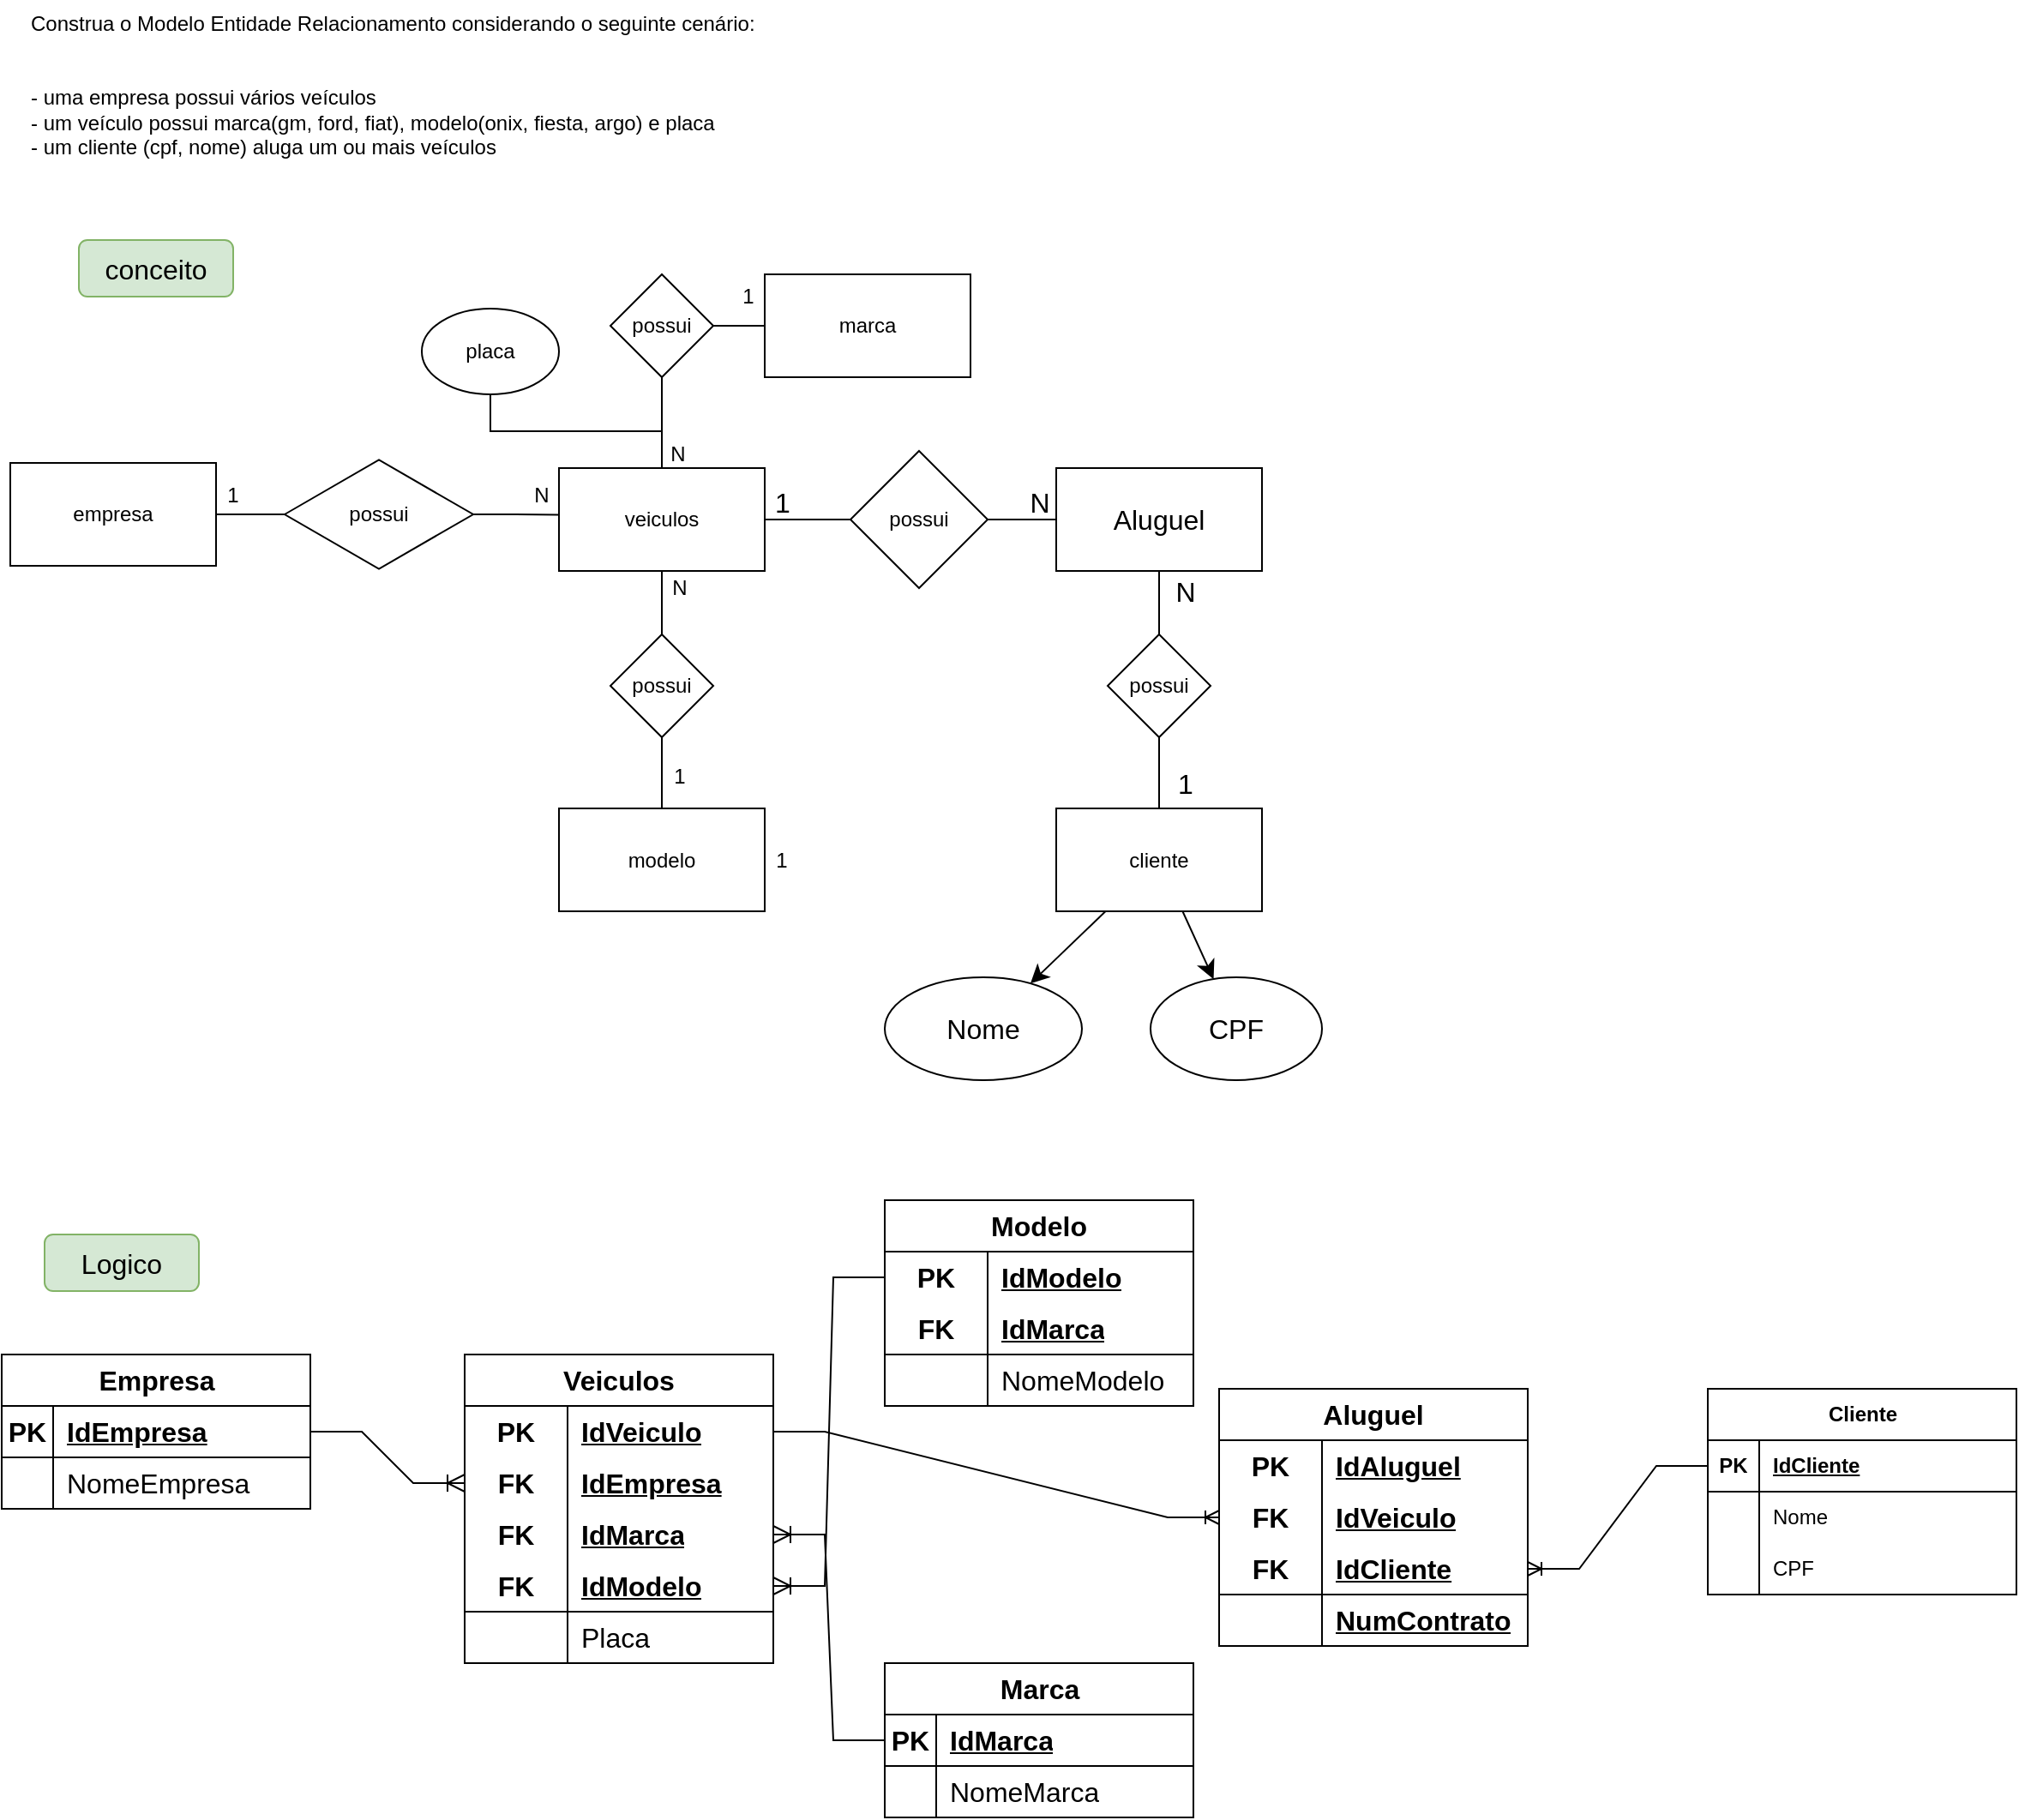 <mxfile version="21.6.5" type="device">
  <diagram id="C5RBs43oDa-KdzZeNtuy" name="Page-1">
    <mxGraphModel dx="2933" dy="1443" grid="1" gridSize="10" guides="1" tooltips="1" connect="1" arrows="1" fold="1" page="1" pageScale="1" pageWidth="827" pageHeight="1169" math="0" shadow="0">
      <root>
        <mxCell id="WIyWlLk6GJQsqaUBKTNV-0" />
        <mxCell id="WIyWlLk6GJQsqaUBKTNV-1" parent="WIyWlLk6GJQsqaUBKTNV-0" />
        <mxCell id="cF6xjyJjM5eVQDyP0Qh3-3" style="edgeStyle=orthogonalEdgeStyle;rounded=0;orthogonalLoop=1;jettySize=auto;html=1;entryX=-0.004;entryY=0.454;entryDx=0;entryDy=0;entryPerimeter=0;endArrow=none;endFill=0;labelBackgroundColor=none;fontColor=default;" parent="WIyWlLk6GJQsqaUBKTNV-1" source="3JnxACfo-S-ZXUCMrIcX-2" target="cF6xjyJjM5eVQDyP0Qh3-2" edge="1">
          <mxGeometry relative="1" as="geometry" />
        </mxCell>
        <mxCell id="3JnxACfo-S-ZXUCMrIcX-2" value="possui" style="html=1;whiteSpace=wrap;aspect=fixed;shape=isoRectangle;labelBackgroundColor=none;" parent="WIyWlLk6GJQsqaUBKTNV-1" vertex="1">
          <mxGeometry x="200" y="307" width="110" height="66" as="geometry" />
        </mxCell>
        <mxCell id="cF6xjyJjM5eVQDyP0Qh3-1" style="edgeStyle=orthogonalEdgeStyle;rounded=0;orthogonalLoop=1;jettySize=auto;html=1;entryX=0;entryY=0.5;entryDx=0;entryDy=0;entryPerimeter=0;endArrow=none;endFill=0;labelBackgroundColor=none;fontColor=default;" parent="WIyWlLk6GJQsqaUBKTNV-1" source="cF6xjyJjM5eVQDyP0Qh3-0" target="3JnxACfo-S-ZXUCMrIcX-2" edge="1">
          <mxGeometry relative="1" as="geometry" />
        </mxCell>
        <mxCell id="cF6xjyJjM5eVQDyP0Qh3-0" value="empresa" style="rounded=0;whiteSpace=wrap;html=1;labelBackgroundColor=none;" parent="WIyWlLk6GJQsqaUBKTNV-1" vertex="1">
          <mxGeometry x="40" y="310" width="120" height="60" as="geometry" />
        </mxCell>
        <mxCell id="cF6xjyJjM5eVQDyP0Qh3-9" style="edgeStyle=orthogonalEdgeStyle;rounded=0;orthogonalLoop=1;jettySize=auto;html=1;entryX=0.5;entryY=0;entryDx=0;entryDy=0;endArrow=none;endFill=0;labelBackgroundColor=none;fontColor=default;" parent="WIyWlLk6GJQsqaUBKTNV-1" source="cF6xjyJjM5eVQDyP0Qh3-2" target="_igohTqlXgbp8fKQTnUZ-7" edge="1">
          <mxGeometry relative="1" as="geometry">
            <mxPoint x="299.84" y="472.65" as="targetPoint" />
          </mxGeometry>
        </mxCell>
        <mxCell id="cF6xjyJjM5eVQDyP0Qh3-11" style="edgeStyle=orthogonalEdgeStyle;rounded=0;orthogonalLoop=1;jettySize=auto;html=1;entryX=0.5;entryY=1;entryDx=0;entryDy=0;endArrow=none;endFill=0;labelBackgroundColor=none;fontColor=default;" parent="WIyWlLk6GJQsqaUBKTNV-1" source="cF6xjyJjM5eVQDyP0Qh3-2" target="_igohTqlXgbp8fKQTnUZ-1" edge="1">
          <mxGeometry relative="1" as="geometry">
            <mxPoint x="580" y="255" as="targetPoint" />
          </mxGeometry>
        </mxCell>
        <mxCell id="cF6xjyJjM5eVQDyP0Qh3-12" style="edgeStyle=orthogonalEdgeStyle;rounded=0;orthogonalLoop=1;jettySize=auto;html=1;entryX=0.5;entryY=1;entryDx=0;entryDy=0;endArrow=none;endFill=0;labelBackgroundColor=none;fontColor=default;" parent="WIyWlLk6GJQsqaUBKTNV-1" source="cF6xjyJjM5eVQDyP0Qh3-2" target="cF6xjyJjM5eVQDyP0Qh3-8" edge="1">
          <mxGeometry relative="1" as="geometry" />
        </mxCell>
        <mxCell id="_igohTqlXgbp8fKQTnUZ-12" style="edgeStyle=orthogonalEdgeStyle;rounded=0;orthogonalLoop=1;jettySize=auto;html=1;entryX=0;entryY=0.5;entryDx=0;entryDy=0;endArrow=none;endFill=0;labelBackgroundColor=none;fontColor=default;" parent="WIyWlLk6GJQsqaUBKTNV-1" source="cF6xjyJjM5eVQDyP0Qh3-2" target="cF6xjyJjM5eVQDyP0Qh3-14" edge="1">
          <mxGeometry relative="1" as="geometry">
            <mxPoint x="560" y="343" as="targetPoint" />
          </mxGeometry>
        </mxCell>
        <mxCell id="cF6xjyJjM5eVQDyP0Qh3-2" value="veiculos" style="rounded=0;whiteSpace=wrap;html=1;labelBackgroundColor=none;" parent="WIyWlLk6GJQsqaUBKTNV-1" vertex="1">
          <mxGeometry x="360" y="313" width="120" height="60" as="geometry" />
        </mxCell>
        <mxCell id="cF6xjyJjM5eVQDyP0Qh3-8" value="placa" style="ellipse;whiteSpace=wrap;html=1;labelBackgroundColor=none;" parent="WIyWlLk6GJQsqaUBKTNV-1" vertex="1">
          <mxGeometry x="280" y="220" width="80" height="50" as="geometry" />
        </mxCell>
        <mxCell id="_igohTqlXgbp8fKQTnUZ-27" value="" style="edgeStyle=none;curved=1;rounded=0;orthogonalLoop=1;jettySize=auto;html=1;fontSize=12;fontColor=default;startSize=8;endSize=8;labelBackgroundColor=none;" parent="WIyWlLk6GJQsqaUBKTNV-1" source="cF6xjyJjM5eVQDyP0Qh3-13" target="_igohTqlXgbp8fKQTnUZ-26" edge="1">
          <mxGeometry relative="1" as="geometry" />
        </mxCell>
        <mxCell id="_igohTqlXgbp8fKQTnUZ-29" value="" style="edgeStyle=none;curved=1;rounded=0;orthogonalLoop=1;jettySize=auto;html=1;fontSize=12;fontColor=default;startSize=8;endSize=8;labelBackgroundColor=none;" parent="WIyWlLk6GJQsqaUBKTNV-1" source="cF6xjyJjM5eVQDyP0Qh3-13" target="_igohTqlXgbp8fKQTnUZ-28" edge="1">
          <mxGeometry relative="1" as="geometry" />
        </mxCell>
        <mxCell id="cF6xjyJjM5eVQDyP0Qh3-13" value="cliente" style="rounded=0;whiteSpace=wrap;html=1;labelBackgroundColor=none;" parent="WIyWlLk6GJQsqaUBKTNV-1" vertex="1">
          <mxGeometry x="650" y="511.5" width="120" height="60" as="geometry" />
        </mxCell>
        <mxCell id="_igohTqlXgbp8fKQTnUZ-16" style="edgeStyle=none;curved=1;rounded=0;orthogonalLoop=1;jettySize=auto;html=1;entryX=0;entryY=0.5;entryDx=0;entryDy=0;fontSize=12;fontColor=default;startSize=8;endSize=8;endArrow=none;endFill=0;labelBackgroundColor=none;" parent="WIyWlLk6GJQsqaUBKTNV-1" source="cF6xjyJjM5eVQDyP0Qh3-14" target="_igohTqlXgbp8fKQTnUZ-15" edge="1">
          <mxGeometry relative="1" as="geometry" />
        </mxCell>
        <mxCell id="cF6xjyJjM5eVQDyP0Qh3-14" value="possui" style="rhombus;whiteSpace=wrap;html=1;labelBackgroundColor=none;" parent="WIyWlLk6GJQsqaUBKTNV-1" vertex="1">
          <mxGeometry x="530" y="303" width="80" height="80" as="geometry" />
        </mxCell>
        <mxCell id="cF6xjyJjM5eVQDyP0Qh3-19" value="1" style="text;html=1;strokeColor=none;fillColor=none;align=center;verticalAlign=middle;whiteSpace=wrap;rounded=0;labelBackgroundColor=none;" parent="WIyWlLk6GJQsqaUBKTNV-1" vertex="1">
          <mxGeometry x="160" y="320" width="20" height="17" as="geometry" />
        </mxCell>
        <mxCell id="cF6xjyJjM5eVQDyP0Qh3-21" value="N" style="text;html=1;strokeColor=none;fillColor=none;align=center;verticalAlign=middle;whiteSpace=wrap;rounded=0;labelBackgroundColor=none;" parent="WIyWlLk6GJQsqaUBKTNV-1" vertex="1">
          <mxGeometry x="340" y="320" width="20" height="17" as="geometry" />
        </mxCell>
        <mxCell id="cF6xjyJjM5eVQDyP0Qh3-23" value="1" style="text;html=1;strokeColor=none;fillColor=none;align=center;verticalAlign=middle;whiteSpace=wrap;rounded=0;labelBackgroundColor=none;" parent="WIyWlLk6GJQsqaUBKTNV-1" vertex="1">
          <mxGeometry x="480" y="533" width="20" height="17" as="geometry" />
        </mxCell>
        <mxCell id="c447OLbbt_gQQ4P9iMbF-0" value="Construa o Modelo Entidade Relacionamento considerando o seguinte cenário:&#xa;&#xa;&#xa;- uma empresa possui vários veículos&#xa;- um veículo possui marca(gm, ford, fiat), modelo(onix, fiesta, argo) e placa&#xa;- um cliente (cpf, nome) aluga um ou mais veículos" style="text;whiteSpace=wrap;labelBackgroundColor=none;" parent="WIyWlLk6GJQsqaUBKTNV-1" vertex="1">
          <mxGeometry x="50" y="40" width="460" height="110" as="geometry" />
        </mxCell>
        <mxCell id="_igohTqlXgbp8fKQTnUZ-0" value="marca" style="rounded=0;whiteSpace=wrap;html=1;labelBackgroundColor=none;" parent="WIyWlLk6GJQsqaUBKTNV-1" vertex="1">
          <mxGeometry x="480" y="200" width="120" height="60" as="geometry" />
        </mxCell>
        <mxCell id="_igohTqlXgbp8fKQTnUZ-2" style="edgeStyle=orthogonalEdgeStyle;rounded=0;orthogonalLoop=1;jettySize=auto;html=1;entryX=0;entryY=0.5;entryDx=0;entryDy=0;endArrow=none;endFill=0;labelBackgroundColor=none;fontColor=default;" parent="WIyWlLk6GJQsqaUBKTNV-1" source="_igohTqlXgbp8fKQTnUZ-1" target="_igohTqlXgbp8fKQTnUZ-0" edge="1">
          <mxGeometry relative="1" as="geometry" />
        </mxCell>
        <mxCell id="_igohTqlXgbp8fKQTnUZ-1" value="possui" style="rhombus;whiteSpace=wrap;html=1;labelBackgroundColor=none;" parent="WIyWlLk6GJQsqaUBKTNV-1" vertex="1">
          <mxGeometry x="390" y="200" width="60" height="60" as="geometry" />
        </mxCell>
        <mxCell id="_igohTqlXgbp8fKQTnUZ-3" value="N" style="text;html=1;align=center;verticalAlign=middle;resizable=0;points=[];autosize=1;strokeColor=none;fillColor=none;labelBackgroundColor=none;" parent="WIyWlLk6GJQsqaUBKTNV-1" vertex="1">
          <mxGeometry x="414" y="290" width="30" height="30" as="geometry" />
        </mxCell>
        <mxCell id="_igohTqlXgbp8fKQTnUZ-4" value="1" style="text;html=1;align=center;verticalAlign=middle;resizable=0;points=[];autosize=1;strokeColor=none;fillColor=none;labelBackgroundColor=none;" parent="WIyWlLk6GJQsqaUBKTNV-1" vertex="1">
          <mxGeometry x="455" y="198" width="30" height="30" as="geometry" />
        </mxCell>
        <mxCell id="_igohTqlXgbp8fKQTnUZ-5" value="modelo" style="rounded=0;whiteSpace=wrap;html=1;labelBackgroundColor=none;" parent="WIyWlLk6GJQsqaUBKTNV-1" vertex="1">
          <mxGeometry x="360" y="511.5" width="120" height="60" as="geometry" />
        </mxCell>
        <mxCell id="_igohTqlXgbp8fKQTnUZ-8" style="edgeStyle=orthogonalEdgeStyle;rounded=0;orthogonalLoop=1;jettySize=auto;html=1;entryX=0.5;entryY=0;entryDx=0;entryDy=0;endArrow=none;endFill=0;labelBackgroundColor=none;fontColor=default;" parent="WIyWlLk6GJQsqaUBKTNV-1" source="_igohTqlXgbp8fKQTnUZ-7" target="_igohTqlXgbp8fKQTnUZ-5" edge="1">
          <mxGeometry relative="1" as="geometry" />
        </mxCell>
        <mxCell id="_igohTqlXgbp8fKQTnUZ-7" value="possui" style="rhombus;whiteSpace=wrap;html=1;labelBackgroundColor=none;" parent="WIyWlLk6GJQsqaUBKTNV-1" vertex="1">
          <mxGeometry x="390" y="410" width="60" height="60" as="geometry" />
        </mxCell>
        <mxCell id="_igohTqlXgbp8fKQTnUZ-10" value="N" style="text;html=1;align=center;verticalAlign=middle;resizable=0;points=[];autosize=1;strokeColor=none;fillColor=none;labelBackgroundColor=none;" parent="WIyWlLk6GJQsqaUBKTNV-1" vertex="1">
          <mxGeometry x="415" y="368" width="30" height="30" as="geometry" />
        </mxCell>
        <mxCell id="_igohTqlXgbp8fKQTnUZ-11" value="1" style="text;html=1;align=center;verticalAlign=middle;resizable=0;points=[];autosize=1;strokeColor=none;fillColor=none;labelBackgroundColor=none;" parent="WIyWlLk6GJQsqaUBKTNV-1" vertex="1">
          <mxGeometry x="415" y="478" width="30" height="30" as="geometry" />
        </mxCell>
        <mxCell id="_igohTqlXgbp8fKQTnUZ-14" value="1" style="text;html=1;align=center;verticalAlign=middle;resizable=0;points=[];autosize=1;strokeColor=none;fillColor=none;fontSize=16;labelBackgroundColor=none;" parent="WIyWlLk6GJQsqaUBKTNV-1" vertex="1">
          <mxGeometry x="475" y="318" width="30" height="30" as="geometry" />
        </mxCell>
        <mxCell id="_igohTqlXgbp8fKQTnUZ-15" value="Aluguel" style="rounded=0;whiteSpace=wrap;html=1;fontSize=16;labelBackgroundColor=none;" parent="WIyWlLk6GJQsqaUBKTNV-1" vertex="1">
          <mxGeometry x="650" y="313" width="120" height="60" as="geometry" />
        </mxCell>
        <mxCell id="_igohTqlXgbp8fKQTnUZ-17" value="N" style="text;html=1;align=center;verticalAlign=middle;resizable=0;points=[];autosize=1;strokeColor=none;fillColor=none;fontSize=16;labelBackgroundColor=none;" parent="WIyWlLk6GJQsqaUBKTNV-1" vertex="1">
          <mxGeometry x="620" y="318" width="40" height="30" as="geometry" />
        </mxCell>
        <mxCell id="_igohTqlXgbp8fKQTnUZ-20" style="edgeStyle=none;curved=1;rounded=0;orthogonalLoop=1;jettySize=auto;html=1;entryX=0.5;entryY=1;entryDx=0;entryDy=0;fontSize=12;fontColor=default;startSize=8;endSize=8;endArrow=none;endFill=0;labelBackgroundColor=none;" parent="WIyWlLk6GJQsqaUBKTNV-1" source="_igohTqlXgbp8fKQTnUZ-19" target="_igohTqlXgbp8fKQTnUZ-15" edge="1">
          <mxGeometry relative="1" as="geometry" />
        </mxCell>
        <mxCell id="_igohTqlXgbp8fKQTnUZ-21" style="edgeStyle=none;curved=1;rounded=0;orthogonalLoop=1;jettySize=auto;html=1;entryX=0.5;entryY=0;entryDx=0;entryDy=0;fontSize=12;fontColor=default;startSize=8;endSize=8;endArrow=none;endFill=0;labelBackgroundColor=none;" parent="WIyWlLk6GJQsqaUBKTNV-1" source="_igohTqlXgbp8fKQTnUZ-19" target="cF6xjyJjM5eVQDyP0Qh3-13" edge="1">
          <mxGeometry relative="1" as="geometry" />
        </mxCell>
        <mxCell id="_igohTqlXgbp8fKQTnUZ-19" value="possui" style="rhombus;whiteSpace=wrap;html=1;labelBackgroundColor=none;" parent="WIyWlLk6GJQsqaUBKTNV-1" vertex="1">
          <mxGeometry x="680" y="410" width="60" height="60" as="geometry" />
        </mxCell>
        <mxCell id="_igohTqlXgbp8fKQTnUZ-24" value="N" style="text;html=1;align=center;verticalAlign=middle;resizable=0;points=[];autosize=1;strokeColor=none;fillColor=none;fontSize=16;labelBackgroundColor=none;" parent="WIyWlLk6GJQsqaUBKTNV-1" vertex="1">
          <mxGeometry x="705" y="370" width="40" height="30" as="geometry" />
        </mxCell>
        <mxCell id="_igohTqlXgbp8fKQTnUZ-25" value="1" style="text;html=1;align=center;verticalAlign=middle;resizable=0;points=[];autosize=1;strokeColor=none;fillColor=none;fontSize=16;labelBackgroundColor=none;" parent="WIyWlLk6GJQsqaUBKTNV-1" vertex="1">
          <mxGeometry x="710" y="481.5" width="30" height="30" as="geometry" />
        </mxCell>
        <mxCell id="_igohTqlXgbp8fKQTnUZ-26" value="Nome" style="ellipse;whiteSpace=wrap;html=1;rounded=0;labelBackgroundColor=none;fontSize=16;" parent="WIyWlLk6GJQsqaUBKTNV-1" vertex="1">
          <mxGeometry x="550" y="610" width="115" height="60" as="geometry" />
        </mxCell>
        <mxCell id="_igohTqlXgbp8fKQTnUZ-28" value="CPF" style="ellipse;whiteSpace=wrap;html=1;rounded=0;labelBackgroundColor=none;fontSize=16;" parent="WIyWlLk6GJQsqaUBKTNV-1" vertex="1">
          <mxGeometry x="705" y="610" width="100" height="60" as="geometry" />
        </mxCell>
        <mxCell id="_igohTqlXgbp8fKQTnUZ-30" value="conceito" style="rounded=1;whiteSpace=wrap;html=1;fontSize=16;fillColor=#d5e8d4;strokeColor=#82b366;" parent="WIyWlLk6GJQsqaUBKTNV-1" vertex="1">
          <mxGeometry x="80" y="180" width="90" height="33" as="geometry" />
        </mxCell>
        <mxCell id="_igohTqlXgbp8fKQTnUZ-31" value="Logico" style="rounded=1;whiteSpace=wrap;html=1;fontSize=16;fillColor=#d5e8d4;strokeColor=#82b366;" parent="WIyWlLk6GJQsqaUBKTNV-1" vertex="1">
          <mxGeometry x="60" y="760" width="90" height="33" as="geometry" />
        </mxCell>
        <mxCell id="_igohTqlXgbp8fKQTnUZ-32" value="Empresa" style="shape=table;startSize=30;container=1;collapsible=1;childLayout=tableLayout;fixedRows=1;rowLines=0;fontStyle=1;align=center;resizeLast=1;html=1;fontSize=16;" parent="WIyWlLk6GJQsqaUBKTNV-1" vertex="1">
          <mxGeometry x="35" y="830" width="180" height="90" as="geometry" />
        </mxCell>
        <mxCell id="_igohTqlXgbp8fKQTnUZ-33" value="" style="shape=tableRow;horizontal=0;startSize=0;swimlaneHead=0;swimlaneBody=0;fillColor=none;collapsible=0;dropTarget=0;points=[[0,0.5],[1,0.5]];portConstraint=eastwest;top=0;left=0;right=0;bottom=1;fontSize=16;" parent="_igohTqlXgbp8fKQTnUZ-32" vertex="1">
          <mxGeometry y="30" width="180" height="30" as="geometry" />
        </mxCell>
        <mxCell id="_igohTqlXgbp8fKQTnUZ-34" value="PK" style="shape=partialRectangle;connectable=0;fillColor=none;top=0;left=0;bottom=0;right=0;fontStyle=1;overflow=hidden;whiteSpace=wrap;html=1;fontSize=16;" parent="_igohTqlXgbp8fKQTnUZ-33" vertex="1">
          <mxGeometry width="30" height="30" as="geometry">
            <mxRectangle width="30" height="30" as="alternateBounds" />
          </mxGeometry>
        </mxCell>
        <mxCell id="_igohTqlXgbp8fKQTnUZ-35" value="IdEmpresa" style="shape=partialRectangle;connectable=0;fillColor=none;top=0;left=0;bottom=0;right=0;align=left;spacingLeft=6;fontStyle=5;overflow=hidden;whiteSpace=wrap;html=1;fontSize=16;" parent="_igohTqlXgbp8fKQTnUZ-33" vertex="1">
          <mxGeometry x="30" width="150" height="30" as="geometry">
            <mxRectangle width="150" height="30" as="alternateBounds" />
          </mxGeometry>
        </mxCell>
        <mxCell id="_igohTqlXgbp8fKQTnUZ-36" value="" style="shape=tableRow;horizontal=0;startSize=0;swimlaneHead=0;swimlaneBody=0;fillColor=none;collapsible=0;dropTarget=0;points=[[0,0.5],[1,0.5]];portConstraint=eastwest;top=0;left=0;right=0;bottom=0;fontSize=16;" parent="_igohTqlXgbp8fKQTnUZ-32" vertex="1">
          <mxGeometry y="60" width="180" height="30" as="geometry" />
        </mxCell>
        <mxCell id="_igohTqlXgbp8fKQTnUZ-37" value="" style="shape=partialRectangle;connectable=0;fillColor=none;top=0;left=0;bottom=0;right=0;editable=1;overflow=hidden;whiteSpace=wrap;html=1;fontSize=16;" parent="_igohTqlXgbp8fKQTnUZ-36" vertex="1">
          <mxGeometry width="30" height="30" as="geometry">
            <mxRectangle width="30" height="30" as="alternateBounds" />
          </mxGeometry>
        </mxCell>
        <mxCell id="_igohTqlXgbp8fKQTnUZ-38" value="NomeEmpresa" style="shape=partialRectangle;connectable=0;fillColor=none;top=0;left=0;bottom=0;right=0;align=left;spacingLeft=6;overflow=hidden;whiteSpace=wrap;html=1;fontSize=16;" parent="_igohTqlXgbp8fKQTnUZ-36" vertex="1">
          <mxGeometry x="30" width="150" height="30" as="geometry">
            <mxRectangle width="150" height="30" as="alternateBounds" />
          </mxGeometry>
        </mxCell>
        <mxCell id="_igohTqlXgbp8fKQTnUZ-45" value="Veiculos" style="shape=table;startSize=30;container=1;collapsible=1;childLayout=tableLayout;fixedRows=1;rowLines=0;fontStyle=1;align=center;resizeLast=1;html=1;whiteSpace=wrap;fontSize=16;" parent="WIyWlLk6GJQsqaUBKTNV-1" vertex="1">
          <mxGeometry x="305" y="830" width="180" height="180" as="geometry" />
        </mxCell>
        <mxCell id="_igohTqlXgbp8fKQTnUZ-70" style="shape=tableRow;horizontal=0;startSize=0;swimlaneHead=0;swimlaneBody=0;fillColor=none;collapsible=0;dropTarget=0;points=[[0,0.5],[1,0.5]];portConstraint=eastwest;top=0;left=0;right=0;bottom=0;html=1;fontSize=16;" parent="_igohTqlXgbp8fKQTnUZ-45" vertex="1">
          <mxGeometry y="30" width="180" height="30" as="geometry" />
        </mxCell>
        <mxCell id="_igohTqlXgbp8fKQTnUZ-71" value="PK" style="shape=partialRectangle;connectable=0;fillColor=none;top=0;left=0;bottom=0;right=0;fontStyle=1;overflow=hidden;html=1;whiteSpace=wrap;fontSize=16;" parent="_igohTqlXgbp8fKQTnUZ-70" vertex="1">
          <mxGeometry width="60" height="30" as="geometry">
            <mxRectangle width="60" height="30" as="alternateBounds" />
          </mxGeometry>
        </mxCell>
        <mxCell id="_igohTqlXgbp8fKQTnUZ-72" value="IdVeiculo" style="shape=partialRectangle;connectable=0;fillColor=none;top=0;left=0;bottom=0;right=0;align=left;spacingLeft=6;fontStyle=5;overflow=hidden;html=1;whiteSpace=wrap;fontSize=16;" parent="_igohTqlXgbp8fKQTnUZ-70" vertex="1">
          <mxGeometry x="60" width="120" height="30" as="geometry">
            <mxRectangle width="120" height="30" as="alternateBounds" />
          </mxGeometry>
        </mxCell>
        <mxCell id="_igohTqlXgbp8fKQTnUZ-67" style="shape=tableRow;horizontal=0;startSize=0;swimlaneHead=0;swimlaneBody=0;fillColor=none;collapsible=0;dropTarget=0;points=[[0,0.5],[1,0.5]];portConstraint=eastwest;top=0;left=0;right=0;bottom=0;html=1;fontSize=16;" parent="_igohTqlXgbp8fKQTnUZ-45" vertex="1">
          <mxGeometry y="60" width="180" height="30" as="geometry" />
        </mxCell>
        <mxCell id="_igohTqlXgbp8fKQTnUZ-68" value="FK" style="shape=partialRectangle;connectable=0;fillColor=none;top=0;left=0;bottom=0;right=0;fontStyle=1;overflow=hidden;html=1;whiteSpace=wrap;fontSize=16;" parent="_igohTqlXgbp8fKQTnUZ-67" vertex="1">
          <mxGeometry width="60" height="30" as="geometry">
            <mxRectangle width="60" height="30" as="alternateBounds" />
          </mxGeometry>
        </mxCell>
        <mxCell id="_igohTqlXgbp8fKQTnUZ-69" value="IdEmpresa" style="shape=partialRectangle;connectable=0;fillColor=none;top=0;left=0;bottom=0;right=0;align=left;spacingLeft=6;fontStyle=5;overflow=hidden;html=1;whiteSpace=wrap;fontSize=16;" parent="_igohTqlXgbp8fKQTnUZ-67" vertex="1">
          <mxGeometry x="60" width="120" height="30" as="geometry">
            <mxRectangle width="120" height="30" as="alternateBounds" />
          </mxGeometry>
        </mxCell>
        <mxCell id="_igohTqlXgbp8fKQTnUZ-46" value="" style="shape=tableRow;horizontal=0;startSize=0;swimlaneHead=0;swimlaneBody=0;fillColor=none;collapsible=0;dropTarget=0;points=[[0,0.5],[1,0.5]];portConstraint=eastwest;top=0;left=0;right=0;bottom=0;html=1;fontSize=16;" parent="_igohTqlXgbp8fKQTnUZ-45" vertex="1">
          <mxGeometry y="90" width="180" height="30" as="geometry" />
        </mxCell>
        <mxCell id="_igohTqlXgbp8fKQTnUZ-47" value="FK" style="shape=partialRectangle;connectable=0;fillColor=none;top=0;left=0;bottom=0;right=0;fontStyle=1;overflow=hidden;html=1;whiteSpace=wrap;fontSize=16;" parent="_igohTqlXgbp8fKQTnUZ-46" vertex="1">
          <mxGeometry width="60" height="30" as="geometry">
            <mxRectangle width="60" height="30" as="alternateBounds" />
          </mxGeometry>
        </mxCell>
        <mxCell id="_igohTqlXgbp8fKQTnUZ-48" value="IdMarca" style="shape=partialRectangle;connectable=0;fillColor=none;top=0;left=0;bottom=0;right=0;align=left;spacingLeft=6;fontStyle=5;overflow=hidden;html=1;whiteSpace=wrap;fontSize=16;" parent="_igohTqlXgbp8fKQTnUZ-46" vertex="1">
          <mxGeometry x="60" width="120" height="30" as="geometry">
            <mxRectangle width="120" height="30" as="alternateBounds" />
          </mxGeometry>
        </mxCell>
        <mxCell id="_igohTqlXgbp8fKQTnUZ-49" value="" style="shape=tableRow;horizontal=0;startSize=0;swimlaneHead=0;swimlaneBody=0;fillColor=none;collapsible=0;dropTarget=0;points=[[0,0.5],[1,0.5]];portConstraint=eastwest;top=0;left=0;right=0;bottom=1;html=1;fontSize=16;" parent="_igohTqlXgbp8fKQTnUZ-45" vertex="1">
          <mxGeometry y="120" width="180" height="30" as="geometry" />
        </mxCell>
        <mxCell id="_igohTqlXgbp8fKQTnUZ-50" value="FK" style="shape=partialRectangle;connectable=0;fillColor=none;top=0;left=0;bottom=0;right=0;fontStyle=1;overflow=hidden;html=1;whiteSpace=wrap;fontSize=16;" parent="_igohTqlXgbp8fKQTnUZ-49" vertex="1">
          <mxGeometry width="60" height="30" as="geometry">
            <mxRectangle width="60" height="30" as="alternateBounds" />
          </mxGeometry>
        </mxCell>
        <mxCell id="_igohTqlXgbp8fKQTnUZ-51" value="IdModelo" style="shape=partialRectangle;connectable=0;fillColor=none;top=0;left=0;bottom=0;right=0;align=left;spacingLeft=6;fontStyle=5;overflow=hidden;html=1;whiteSpace=wrap;fontSize=16;" parent="_igohTqlXgbp8fKQTnUZ-49" vertex="1">
          <mxGeometry x="60" width="120" height="30" as="geometry">
            <mxRectangle width="120" height="30" as="alternateBounds" />
          </mxGeometry>
        </mxCell>
        <mxCell id="_igohTqlXgbp8fKQTnUZ-52" value="" style="shape=tableRow;horizontal=0;startSize=0;swimlaneHead=0;swimlaneBody=0;fillColor=none;collapsible=0;dropTarget=0;points=[[0,0.5],[1,0.5]];portConstraint=eastwest;top=0;left=0;right=0;bottom=0;html=1;fontSize=16;" parent="_igohTqlXgbp8fKQTnUZ-45" vertex="1">
          <mxGeometry y="150" width="180" height="30" as="geometry" />
        </mxCell>
        <mxCell id="_igohTqlXgbp8fKQTnUZ-53" value="" style="shape=partialRectangle;connectable=0;fillColor=none;top=0;left=0;bottom=0;right=0;editable=1;overflow=hidden;html=1;whiteSpace=wrap;fontSize=16;" parent="_igohTqlXgbp8fKQTnUZ-52" vertex="1">
          <mxGeometry width="60" height="30" as="geometry">
            <mxRectangle width="60" height="30" as="alternateBounds" />
          </mxGeometry>
        </mxCell>
        <mxCell id="_igohTqlXgbp8fKQTnUZ-54" value="Placa" style="shape=partialRectangle;connectable=0;fillColor=none;top=0;left=0;bottom=0;right=0;align=left;spacingLeft=6;overflow=hidden;html=1;whiteSpace=wrap;fontSize=16;" parent="_igohTqlXgbp8fKQTnUZ-52" vertex="1">
          <mxGeometry x="60" width="120" height="30" as="geometry">
            <mxRectangle width="120" height="30" as="alternateBounds" />
          </mxGeometry>
        </mxCell>
        <mxCell id="_igohTqlXgbp8fKQTnUZ-89" value="Marca" style="shape=table;startSize=30;container=1;collapsible=1;childLayout=tableLayout;fixedRows=1;rowLines=0;fontStyle=1;align=center;resizeLast=1;html=1;fontSize=16;" parent="WIyWlLk6GJQsqaUBKTNV-1" vertex="1">
          <mxGeometry x="550" y="1010" width="180" height="90" as="geometry" />
        </mxCell>
        <mxCell id="_igohTqlXgbp8fKQTnUZ-90" value="" style="shape=tableRow;horizontal=0;startSize=0;swimlaneHead=0;swimlaneBody=0;fillColor=none;collapsible=0;dropTarget=0;points=[[0,0.5],[1,0.5]];portConstraint=eastwest;top=0;left=0;right=0;bottom=1;fontSize=16;" parent="_igohTqlXgbp8fKQTnUZ-89" vertex="1">
          <mxGeometry y="30" width="180" height="30" as="geometry" />
        </mxCell>
        <mxCell id="_igohTqlXgbp8fKQTnUZ-91" value="PK" style="shape=partialRectangle;connectable=0;fillColor=none;top=0;left=0;bottom=0;right=0;fontStyle=1;overflow=hidden;whiteSpace=wrap;html=1;fontSize=16;" parent="_igohTqlXgbp8fKQTnUZ-90" vertex="1">
          <mxGeometry width="30" height="30" as="geometry">
            <mxRectangle width="30" height="30" as="alternateBounds" />
          </mxGeometry>
        </mxCell>
        <mxCell id="_igohTqlXgbp8fKQTnUZ-92" value="IdMarca" style="shape=partialRectangle;connectable=0;fillColor=none;top=0;left=0;bottom=0;right=0;align=left;spacingLeft=6;fontStyle=5;overflow=hidden;whiteSpace=wrap;html=1;fontSize=16;" parent="_igohTqlXgbp8fKQTnUZ-90" vertex="1">
          <mxGeometry x="30" width="150" height="30" as="geometry">
            <mxRectangle width="150" height="30" as="alternateBounds" />
          </mxGeometry>
        </mxCell>
        <mxCell id="_igohTqlXgbp8fKQTnUZ-93" value="" style="shape=tableRow;horizontal=0;startSize=0;swimlaneHead=0;swimlaneBody=0;fillColor=none;collapsible=0;dropTarget=0;points=[[0,0.5],[1,0.5]];portConstraint=eastwest;top=0;left=0;right=0;bottom=0;fontSize=16;" parent="_igohTqlXgbp8fKQTnUZ-89" vertex="1">
          <mxGeometry y="60" width="180" height="30" as="geometry" />
        </mxCell>
        <mxCell id="_igohTqlXgbp8fKQTnUZ-94" value="" style="shape=partialRectangle;connectable=0;fillColor=none;top=0;left=0;bottom=0;right=0;editable=1;overflow=hidden;whiteSpace=wrap;html=1;fontSize=16;" parent="_igohTqlXgbp8fKQTnUZ-93" vertex="1">
          <mxGeometry width="30" height="30" as="geometry">
            <mxRectangle width="30" height="30" as="alternateBounds" />
          </mxGeometry>
        </mxCell>
        <mxCell id="_igohTqlXgbp8fKQTnUZ-95" value="NomeMarca" style="shape=partialRectangle;connectable=0;fillColor=none;top=0;left=0;bottom=0;right=0;align=left;spacingLeft=6;overflow=hidden;whiteSpace=wrap;html=1;fontSize=16;" parent="_igohTqlXgbp8fKQTnUZ-93" vertex="1">
          <mxGeometry x="30" width="150" height="30" as="geometry">
            <mxRectangle width="150" height="30" as="alternateBounds" />
          </mxGeometry>
        </mxCell>
        <mxCell id="_igohTqlXgbp8fKQTnUZ-102" value="Modelo" style="shape=table;startSize=30;container=1;collapsible=1;childLayout=tableLayout;fixedRows=1;rowLines=0;fontStyle=1;align=center;resizeLast=1;html=1;whiteSpace=wrap;fontSize=16;" parent="WIyWlLk6GJQsqaUBKTNV-1" vertex="1">
          <mxGeometry x="550" y="740" width="180" height="120" as="geometry" />
        </mxCell>
        <mxCell id="_igohTqlXgbp8fKQTnUZ-103" value="" style="shape=tableRow;horizontal=0;startSize=0;swimlaneHead=0;swimlaneBody=0;fillColor=none;collapsible=0;dropTarget=0;points=[[0,0.5],[1,0.5]];portConstraint=eastwest;top=0;left=0;right=0;bottom=0;html=1;fontSize=16;" parent="_igohTqlXgbp8fKQTnUZ-102" vertex="1">
          <mxGeometry y="30" width="180" height="30" as="geometry" />
        </mxCell>
        <mxCell id="_igohTqlXgbp8fKQTnUZ-104" value="PK" style="shape=partialRectangle;connectable=0;fillColor=none;top=0;left=0;bottom=0;right=0;fontStyle=1;overflow=hidden;html=1;whiteSpace=wrap;fontSize=16;" parent="_igohTqlXgbp8fKQTnUZ-103" vertex="1">
          <mxGeometry width="60" height="30" as="geometry">
            <mxRectangle width="60" height="30" as="alternateBounds" />
          </mxGeometry>
        </mxCell>
        <mxCell id="_igohTqlXgbp8fKQTnUZ-105" value="IdModelo" style="shape=partialRectangle;connectable=0;fillColor=none;top=0;left=0;bottom=0;right=0;align=left;spacingLeft=6;fontStyle=5;overflow=hidden;html=1;whiteSpace=wrap;fontSize=16;" parent="_igohTqlXgbp8fKQTnUZ-103" vertex="1">
          <mxGeometry x="60" width="120" height="30" as="geometry">
            <mxRectangle width="120" height="30" as="alternateBounds" />
          </mxGeometry>
        </mxCell>
        <mxCell id="_igohTqlXgbp8fKQTnUZ-106" value="" style="shape=tableRow;horizontal=0;startSize=0;swimlaneHead=0;swimlaneBody=0;fillColor=none;collapsible=0;dropTarget=0;points=[[0,0.5],[1,0.5]];portConstraint=eastwest;top=0;left=0;right=0;bottom=1;html=1;fontSize=16;" parent="_igohTqlXgbp8fKQTnUZ-102" vertex="1">
          <mxGeometry y="60" width="180" height="30" as="geometry" />
        </mxCell>
        <mxCell id="_igohTqlXgbp8fKQTnUZ-107" value="FK" style="shape=partialRectangle;connectable=0;fillColor=none;top=0;left=0;bottom=0;right=0;fontStyle=1;overflow=hidden;html=1;whiteSpace=wrap;fontSize=16;" parent="_igohTqlXgbp8fKQTnUZ-106" vertex="1">
          <mxGeometry width="60" height="30" as="geometry">
            <mxRectangle width="60" height="30" as="alternateBounds" />
          </mxGeometry>
        </mxCell>
        <mxCell id="_igohTqlXgbp8fKQTnUZ-108" value="IdMarca" style="shape=partialRectangle;connectable=0;fillColor=none;top=0;left=0;bottom=0;right=0;align=left;spacingLeft=6;fontStyle=5;overflow=hidden;html=1;whiteSpace=wrap;fontSize=16;" parent="_igohTqlXgbp8fKQTnUZ-106" vertex="1">
          <mxGeometry x="60" width="120" height="30" as="geometry">
            <mxRectangle width="120" height="30" as="alternateBounds" />
          </mxGeometry>
        </mxCell>
        <mxCell id="_igohTqlXgbp8fKQTnUZ-109" value="" style="shape=tableRow;horizontal=0;startSize=0;swimlaneHead=0;swimlaneBody=0;fillColor=none;collapsible=0;dropTarget=0;points=[[0,0.5],[1,0.5]];portConstraint=eastwest;top=0;left=0;right=0;bottom=0;html=1;fontSize=16;" parent="_igohTqlXgbp8fKQTnUZ-102" vertex="1">
          <mxGeometry y="90" width="180" height="30" as="geometry" />
        </mxCell>
        <mxCell id="_igohTqlXgbp8fKQTnUZ-110" value="" style="shape=partialRectangle;connectable=0;fillColor=none;top=0;left=0;bottom=0;right=0;editable=1;overflow=hidden;html=1;whiteSpace=wrap;fontSize=16;" parent="_igohTqlXgbp8fKQTnUZ-109" vertex="1">
          <mxGeometry width="60" height="30" as="geometry">
            <mxRectangle width="60" height="30" as="alternateBounds" />
          </mxGeometry>
        </mxCell>
        <mxCell id="_igohTqlXgbp8fKQTnUZ-111" value="NomeModelo" style="shape=partialRectangle;connectable=0;fillColor=none;top=0;left=0;bottom=0;right=0;align=left;spacingLeft=6;overflow=hidden;html=1;whiteSpace=wrap;fontSize=16;" parent="_igohTqlXgbp8fKQTnUZ-109" vertex="1">
          <mxGeometry x="60" width="120" height="30" as="geometry">
            <mxRectangle width="120" height="30" as="alternateBounds" />
          </mxGeometry>
        </mxCell>
        <mxCell id="_igohTqlXgbp8fKQTnUZ-115" value="Aluguel" style="shape=table;startSize=30;container=1;collapsible=1;childLayout=tableLayout;fixedRows=1;rowLines=0;fontStyle=1;align=center;resizeLast=1;html=1;whiteSpace=wrap;fontSize=16;" parent="WIyWlLk6GJQsqaUBKTNV-1" vertex="1">
          <mxGeometry x="745" y="850" width="180" height="150" as="geometry" />
        </mxCell>
        <mxCell id="_igohTqlXgbp8fKQTnUZ-128" style="shape=tableRow;horizontal=0;startSize=0;swimlaneHead=0;swimlaneBody=0;fillColor=none;collapsible=0;dropTarget=0;points=[[0,0.5],[1,0.5]];portConstraint=eastwest;top=0;left=0;right=0;bottom=0;html=1;fontSize=16;" parent="_igohTqlXgbp8fKQTnUZ-115" vertex="1">
          <mxGeometry y="30" width="180" height="30" as="geometry" />
        </mxCell>
        <mxCell id="_igohTqlXgbp8fKQTnUZ-129" value="PK" style="shape=partialRectangle;connectable=0;fillColor=none;top=0;left=0;bottom=0;right=0;fontStyle=1;overflow=hidden;html=1;whiteSpace=wrap;fontSize=16;" parent="_igohTqlXgbp8fKQTnUZ-128" vertex="1">
          <mxGeometry width="60" height="30" as="geometry">
            <mxRectangle width="60" height="30" as="alternateBounds" />
          </mxGeometry>
        </mxCell>
        <mxCell id="_igohTqlXgbp8fKQTnUZ-130" value="IdAluguel" style="shape=partialRectangle;connectable=0;fillColor=none;top=0;left=0;bottom=0;right=0;align=left;spacingLeft=6;fontStyle=5;overflow=hidden;html=1;whiteSpace=wrap;fontSize=16;" parent="_igohTqlXgbp8fKQTnUZ-128" vertex="1">
          <mxGeometry x="60" width="120" height="30" as="geometry">
            <mxRectangle width="120" height="30" as="alternateBounds" />
          </mxGeometry>
        </mxCell>
        <mxCell id="_igohTqlXgbp8fKQTnUZ-116" value="" style="shape=tableRow;horizontal=0;startSize=0;swimlaneHead=0;swimlaneBody=0;fillColor=none;collapsible=0;dropTarget=0;points=[[0,0.5],[1,0.5]];portConstraint=eastwest;top=0;left=0;right=0;bottom=0;html=1;fontSize=16;" parent="_igohTqlXgbp8fKQTnUZ-115" vertex="1">
          <mxGeometry y="60" width="180" height="30" as="geometry" />
        </mxCell>
        <mxCell id="_igohTqlXgbp8fKQTnUZ-117" value="FK" style="shape=partialRectangle;connectable=0;fillColor=none;top=0;left=0;bottom=0;right=0;fontStyle=1;overflow=hidden;html=1;whiteSpace=wrap;fontSize=16;" parent="_igohTqlXgbp8fKQTnUZ-116" vertex="1">
          <mxGeometry width="60" height="30" as="geometry">
            <mxRectangle width="60" height="30" as="alternateBounds" />
          </mxGeometry>
        </mxCell>
        <mxCell id="_igohTqlXgbp8fKQTnUZ-118" value="IdVeiculo" style="shape=partialRectangle;connectable=0;fillColor=none;top=0;left=0;bottom=0;right=0;align=left;spacingLeft=6;fontStyle=5;overflow=hidden;html=1;whiteSpace=wrap;fontSize=16;" parent="_igohTqlXgbp8fKQTnUZ-116" vertex="1">
          <mxGeometry x="60" width="120" height="30" as="geometry">
            <mxRectangle width="120" height="30" as="alternateBounds" />
          </mxGeometry>
        </mxCell>
        <mxCell id="_igohTqlXgbp8fKQTnUZ-119" value="" style="shape=tableRow;horizontal=0;startSize=0;swimlaneHead=0;swimlaneBody=0;fillColor=none;collapsible=0;dropTarget=0;points=[[0,0.5],[1,0.5]];portConstraint=eastwest;top=0;left=0;right=0;bottom=1;html=1;fontSize=16;" parent="_igohTqlXgbp8fKQTnUZ-115" vertex="1">
          <mxGeometry y="90" width="180" height="30" as="geometry" />
        </mxCell>
        <mxCell id="_igohTqlXgbp8fKQTnUZ-120" value="FK" style="shape=partialRectangle;connectable=0;fillColor=none;top=0;left=0;bottom=0;right=0;fontStyle=1;overflow=hidden;html=1;whiteSpace=wrap;fontSize=16;" parent="_igohTqlXgbp8fKQTnUZ-119" vertex="1">
          <mxGeometry width="60" height="30" as="geometry">
            <mxRectangle width="60" height="30" as="alternateBounds" />
          </mxGeometry>
        </mxCell>
        <mxCell id="_igohTqlXgbp8fKQTnUZ-121" value="IdCliente" style="shape=partialRectangle;connectable=0;fillColor=none;top=0;left=0;bottom=0;right=0;align=left;spacingLeft=6;fontStyle=5;overflow=hidden;html=1;whiteSpace=wrap;fontSize=16;" parent="_igohTqlXgbp8fKQTnUZ-119" vertex="1">
          <mxGeometry x="60" width="120" height="30" as="geometry">
            <mxRectangle width="120" height="30" as="alternateBounds" />
          </mxGeometry>
        </mxCell>
        <mxCell id="jq2V-juulmqNUUQ1d5Cs-0" style="shape=tableRow;horizontal=0;startSize=0;swimlaneHead=0;swimlaneBody=0;fillColor=none;collapsible=0;dropTarget=0;points=[[0,0.5],[1,0.5]];portConstraint=eastwest;top=0;left=0;right=0;bottom=1;html=1;fontSize=16;" vertex="1" parent="_igohTqlXgbp8fKQTnUZ-115">
          <mxGeometry y="120" width="180" height="30" as="geometry" />
        </mxCell>
        <mxCell id="jq2V-juulmqNUUQ1d5Cs-1" style="shape=partialRectangle;connectable=0;fillColor=none;top=0;left=0;bottom=0;right=0;fontStyle=1;overflow=hidden;html=1;whiteSpace=wrap;fontSize=16;" vertex="1" parent="jq2V-juulmqNUUQ1d5Cs-0">
          <mxGeometry width="60" height="30" as="geometry">
            <mxRectangle width="60" height="30" as="alternateBounds" />
          </mxGeometry>
        </mxCell>
        <mxCell id="jq2V-juulmqNUUQ1d5Cs-2" value="NumContrato" style="shape=partialRectangle;connectable=0;fillColor=none;top=0;left=0;bottom=0;right=0;align=left;spacingLeft=6;fontStyle=5;overflow=hidden;html=1;whiteSpace=wrap;fontSize=16;" vertex="1" parent="jq2V-juulmqNUUQ1d5Cs-0">
          <mxGeometry x="60" width="120" height="30" as="geometry">
            <mxRectangle width="120" height="30" as="alternateBounds" />
          </mxGeometry>
        </mxCell>
        <mxCell id="_igohTqlXgbp8fKQTnUZ-134" value="" style="edgeStyle=entityRelationEdgeStyle;fontSize=12;html=1;endArrow=ERoneToMany;rounded=0;startSize=8;endSize=8;entryX=0;entryY=0.5;entryDx=0;entryDy=0;exitX=1;exitY=0.5;exitDx=0;exitDy=0;" parent="WIyWlLk6GJQsqaUBKTNV-1" source="_igohTqlXgbp8fKQTnUZ-33" target="_igohTqlXgbp8fKQTnUZ-67" edge="1">
          <mxGeometry width="100" height="100" relative="1" as="geometry">
            <mxPoint x="420" y="1000" as="sourcePoint" />
            <mxPoint x="520" y="900" as="targetPoint" />
          </mxGeometry>
        </mxCell>
        <mxCell id="_igohTqlXgbp8fKQTnUZ-162" value="" style="edgeStyle=entityRelationEdgeStyle;fontSize=12;html=1;endArrow=ERoneToMany;rounded=0;startSize=8;endSize=8;exitX=0;exitY=0.5;exitDx=0;exitDy=0;entryX=1;entryY=0.5;entryDx=0;entryDy=0;" parent="WIyWlLk6GJQsqaUBKTNV-1" source="_igohTqlXgbp8fKQTnUZ-90" target="_igohTqlXgbp8fKQTnUZ-46" edge="1">
          <mxGeometry width="100" height="100" relative="1" as="geometry">
            <mxPoint x="560" y="1050" as="sourcePoint" />
            <mxPoint x="530" y="950" as="targetPoint" />
          </mxGeometry>
        </mxCell>
        <mxCell id="_igohTqlXgbp8fKQTnUZ-163" value="" style="edgeStyle=entityRelationEdgeStyle;fontSize=12;html=1;endArrow=ERoneToMany;rounded=0;startSize=8;endSize=8;exitX=0;exitY=0.5;exitDx=0;exitDy=0;entryX=1;entryY=0.5;entryDx=0;entryDy=0;" parent="WIyWlLk6GJQsqaUBKTNV-1" source="_igohTqlXgbp8fKQTnUZ-103" target="_igohTqlXgbp8fKQTnUZ-49" edge="1">
          <mxGeometry width="100" height="100" relative="1" as="geometry">
            <mxPoint x="560" y="980" as="sourcePoint" />
            <mxPoint x="660" y="880" as="targetPoint" />
          </mxGeometry>
        </mxCell>
        <mxCell id="jq2V-juulmqNUUQ1d5Cs-3" value="" style="edgeStyle=entityRelationEdgeStyle;fontSize=12;html=1;endArrow=ERoneToMany;rounded=0;entryX=0;entryY=0.5;entryDx=0;entryDy=0;exitX=1;exitY=0.5;exitDx=0;exitDy=0;" edge="1" parent="WIyWlLk6GJQsqaUBKTNV-1" source="_igohTqlXgbp8fKQTnUZ-70" target="_igohTqlXgbp8fKQTnUZ-116">
          <mxGeometry width="100" height="100" relative="1" as="geometry">
            <mxPoint x="550" y="1050" as="sourcePoint" />
            <mxPoint x="650" y="950" as="targetPoint" />
          </mxGeometry>
        </mxCell>
        <mxCell id="jq2V-juulmqNUUQ1d5Cs-17" value="Cliente" style="shape=table;startSize=30;container=1;collapsible=1;childLayout=tableLayout;fixedRows=1;rowLines=0;fontStyle=1;align=center;resizeLast=1;html=1;" vertex="1" parent="WIyWlLk6GJQsqaUBKTNV-1">
          <mxGeometry x="1030" y="850" width="180" height="120" as="geometry" />
        </mxCell>
        <mxCell id="jq2V-juulmqNUUQ1d5Cs-18" value="" style="shape=tableRow;horizontal=0;startSize=0;swimlaneHead=0;swimlaneBody=0;fillColor=none;collapsible=0;dropTarget=0;points=[[0,0.5],[1,0.5]];portConstraint=eastwest;top=0;left=0;right=0;bottom=1;" vertex="1" parent="jq2V-juulmqNUUQ1d5Cs-17">
          <mxGeometry y="30" width="180" height="30" as="geometry" />
        </mxCell>
        <mxCell id="jq2V-juulmqNUUQ1d5Cs-19" value="PK" style="shape=partialRectangle;connectable=0;fillColor=none;top=0;left=0;bottom=0;right=0;fontStyle=1;overflow=hidden;whiteSpace=wrap;html=1;" vertex="1" parent="jq2V-juulmqNUUQ1d5Cs-18">
          <mxGeometry width="30" height="30" as="geometry">
            <mxRectangle width="30" height="30" as="alternateBounds" />
          </mxGeometry>
        </mxCell>
        <mxCell id="jq2V-juulmqNUUQ1d5Cs-20" value="IdCliente" style="shape=partialRectangle;connectable=0;fillColor=none;top=0;left=0;bottom=0;right=0;align=left;spacingLeft=6;fontStyle=5;overflow=hidden;whiteSpace=wrap;html=1;" vertex="1" parent="jq2V-juulmqNUUQ1d5Cs-18">
          <mxGeometry x="30" width="150" height="30" as="geometry">
            <mxRectangle width="150" height="30" as="alternateBounds" />
          </mxGeometry>
        </mxCell>
        <mxCell id="jq2V-juulmqNUUQ1d5Cs-21" value="" style="shape=tableRow;horizontal=0;startSize=0;swimlaneHead=0;swimlaneBody=0;fillColor=none;collapsible=0;dropTarget=0;points=[[0,0.5],[1,0.5]];portConstraint=eastwest;top=0;left=0;right=0;bottom=0;" vertex="1" parent="jq2V-juulmqNUUQ1d5Cs-17">
          <mxGeometry y="60" width="180" height="30" as="geometry" />
        </mxCell>
        <mxCell id="jq2V-juulmqNUUQ1d5Cs-22" value="" style="shape=partialRectangle;connectable=0;fillColor=none;top=0;left=0;bottom=0;right=0;editable=1;overflow=hidden;whiteSpace=wrap;html=1;" vertex="1" parent="jq2V-juulmqNUUQ1d5Cs-21">
          <mxGeometry width="30" height="30" as="geometry">
            <mxRectangle width="30" height="30" as="alternateBounds" />
          </mxGeometry>
        </mxCell>
        <mxCell id="jq2V-juulmqNUUQ1d5Cs-23" value="Nome" style="shape=partialRectangle;connectable=0;fillColor=none;top=0;left=0;bottom=0;right=0;align=left;spacingLeft=6;overflow=hidden;whiteSpace=wrap;html=1;" vertex="1" parent="jq2V-juulmqNUUQ1d5Cs-21">
          <mxGeometry x="30" width="150" height="30" as="geometry">
            <mxRectangle width="150" height="30" as="alternateBounds" />
          </mxGeometry>
        </mxCell>
        <mxCell id="jq2V-juulmqNUUQ1d5Cs-24" value="" style="shape=tableRow;horizontal=0;startSize=0;swimlaneHead=0;swimlaneBody=0;fillColor=none;collapsible=0;dropTarget=0;points=[[0,0.5],[1,0.5]];portConstraint=eastwest;top=0;left=0;right=0;bottom=0;" vertex="1" parent="jq2V-juulmqNUUQ1d5Cs-17">
          <mxGeometry y="90" width="180" height="30" as="geometry" />
        </mxCell>
        <mxCell id="jq2V-juulmqNUUQ1d5Cs-25" value="" style="shape=partialRectangle;connectable=0;fillColor=none;top=0;left=0;bottom=0;right=0;editable=1;overflow=hidden;whiteSpace=wrap;html=1;" vertex="1" parent="jq2V-juulmqNUUQ1d5Cs-24">
          <mxGeometry width="30" height="30" as="geometry">
            <mxRectangle width="30" height="30" as="alternateBounds" />
          </mxGeometry>
        </mxCell>
        <mxCell id="jq2V-juulmqNUUQ1d5Cs-26" value="CPF" style="shape=partialRectangle;connectable=0;fillColor=none;top=0;left=0;bottom=0;right=0;align=left;spacingLeft=6;overflow=hidden;whiteSpace=wrap;html=1;" vertex="1" parent="jq2V-juulmqNUUQ1d5Cs-24">
          <mxGeometry x="30" width="150" height="30" as="geometry">
            <mxRectangle width="150" height="30" as="alternateBounds" />
          </mxGeometry>
        </mxCell>
        <mxCell id="jq2V-juulmqNUUQ1d5Cs-30" value="" style="edgeStyle=entityRelationEdgeStyle;fontSize=12;html=1;endArrow=ERoneToMany;rounded=0;exitX=0;exitY=0.5;exitDx=0;exitDy=0;entryX=1;entryY=0.5;entryDx=0;entryDy=0;" edge="1" parent="WIyWlLk6GJQsqaUBKTNV-1" source="jq2V-juulmqNUUQ1d5Cs-18" target="_igohTqlXgbp8fKQTnUZ-119">
          <mxGeometry width="100" height="100" relative="1" as="geometry">
            <mxPoint x="900" y="990" as="sourcePoint" />
            <mxPoint x="1000" y="890" as="targetPoint" />
          </mxGeometry>
        </mxCell>
      </root>
    </mxGraphModel>
  </diagram>
</mxfile>
